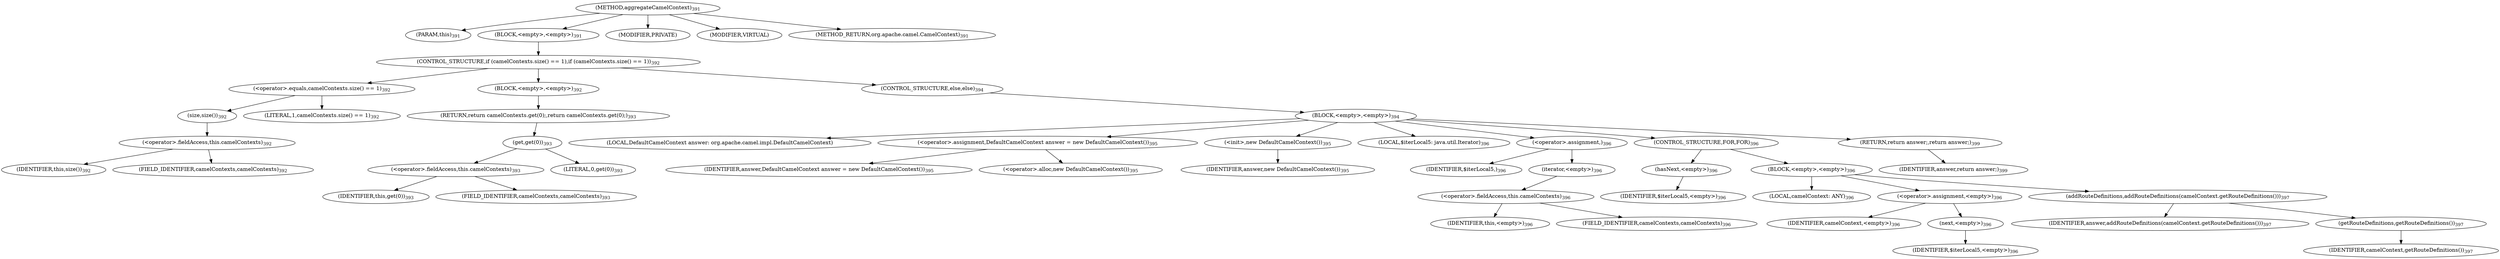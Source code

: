 digraph "aggregateCamelContext" {  
"1054" [label = <(METHOD,aggregateCamelContext)<SUB>391</SUB>> ]
"1055" [label = <(PARAM,this)<SUB>391</SUB>> ]
"1056" [label = <(BLOCK,&lt;empty&gt;,&lt;empty&gt;)<SUB>391</SUB>> ]
"1057" [label = <(CONTROL_STRUCTURE,if (camelContexts.size() == 1),if (camelContexts.size() == 1))<SUB>392</SUB>> ]
"1058" [label = <(&lt;operator&gt;.equals,camelContexts.size() == 1)<SUB>392</SUB>> ]
"1059" [label = <(size,size())<SUB>392</SUB>> ]
"1060" [label = <(&lt;operator&gt;.fieldAccess,this.camelContexts)<SUB>392</SUB>> ]
"1061" [label = <(IDENTIFIER,this,size())<SUB>392</SUB>> ]
"1062" [label = <(FIELD_IDENTIFIER,camelContexts,camelContexts)<SUB>392</SUB>> ]
"1063" [label = <(LITERAL,1,camelContexts.size() == 1)<SUB>392</SUB>> ]
"1064" [label = <(BLOCK,&lt;empty&gt;,&lt;empty&gt;)<SUB>392</SUB>> ]
"1065" [label = <(RETURN,return camelContexts.get(0);,return camelContexts.get(0);)<SUB>393</SUB>> ]
"1066" [label = <(get,get(0))<SUB>393</SUB>> ]
"1067" [label = <(&lt;operator&gt;.fieldAccess,this.camelContexts)<SUB>393</SUB>> ]
"1068" [label = <(IDENTIFIER,this,get(0))<SUB>393</SUB>> ]
"1069" [label = <(FIELD_IDENTIFIER,camelContexts,camelContexts)<SUB>393</SUB>> ]
"1070" [label = <(LITERAL,0,get(0))<SUB>393</SUB>> ]
"1071" [label = <(CONTROL_STRUCTURE,else,else)<SUB>394</SUB>> ]
"1072" [label = <(BLOCK,&lt;empty&gt;,&lt;empty&gt;)<SUB>394</SUB>> ]
"70" [label = <(LOCAL,DefaultCamelContext answer: org.apache.camel.impl.DefaultCamelContext)> ]
"1073" [label = <(&lt;operator&gt;.assignment,DefaultCamelContext answer = new DefaultCamelContext())<SUB>395</SUB>> ]
"1074" [label = <(IDENTIFIER,answer,DefaultCamelContext answer = new DefaultCamelContext())<SUB>395</SUB>> ]
"1075" [label = <(&lt;operator&gt;.alloc,new DefaultCamelContext())<SUB>395</SUB>> ]
"1076" [label = <(&lt;init&gt;,new DefaultCamelContext())<SUB>395</SUB>> ]
"69" [label = <(IDENTIFIER,answer,new DefaultCamelContext())<SUB>395</SUB>> ]
"1077" [label = <(LOCAL,$iterLocal5: java.util.Iterator)<SUB>396</SUB>> ]
"1078" [label = <(&lt;operator&gt;.assignment,)<SUB>396</SUB>> ]
"1079" [label = <(IDENTIFIER,$iterLocal5,)<SUB>396</SUB>> ]
"1080" [label = <(iterator,&lt;empty&gt;)<SUB>396</SUB>> ]
"1081" [label = <(&lt;operator&gt;.fieldAccess,this.camelContexts)<SUB>396</SUB>> ]
"1082" [label = <(IDENTIFIER,this,&lt;empty&gt;)<SUB>396</SUB>> ]
"1083" [label = <(FIELD_IDENTIFIER,camelContexts,camelContexts)<SUB>396</SUB>> ]
"1084" [label = <(CONTROL_STRUCTURE,FOR,FOR)<SUB>396</SUB>> ]
"1085" [label = <(hasNext,&lt;empty&gt;)<SUB>396</SUB>> ]
"1086" [label = <(IDENTIFIER,$iterLocal5,&lt;empty&gt;)<SUB>396</SUB>> ]
"1087" [label = <(BLOCK,&lt;empty&gt;,&lt;empty&gt;)<SUB>396</SUB>> ]
"1088" [label = <(LOCAL,camelContext: ANY)<SUB>396</SUB>> ]
"1089" [label = <(&lt;operator&gt;.assignment,&lt;empty&gt;)<SUB>396</SUB>> ]
"1090" [label = <(IDENTIFIER,camelContext,&lt;empty&gt;)<SUB>396</SUB>> ]
"1091" [label = <(next,&lt;empty&gt;)<SUB>396</SUB>> ]
"1092" [label = <(IDENTIFIER,$iterLocal5,&lt;empty&gt;)<SUB>396</SUB>> ]
"1093" [label = <(addRouteDefinitions,addRouteDefinitions(camelContext.getRouteDefinitions()))<SUB>397</SUB>> ]
"1094" [label = <(IDENTIFIER,answer,addRouteDefinitions(camelContext.getRouteDefinitions()))<SUB>397</SUB>> ]
"1095" [label = <(getRouteDefinitions,getRouteDefinitions())<SUB>397</SUB>> ]
"1096" [label = <(IDENTIFIER,camelContext,getRouteDefinitions())<SUB>397</SUB>> ]
"1097" [label = <(RETURN,return answer;,return answer;)<SUB>399</SUB>> ]
"1098" [label = <(IDENTIFIER,answer,return answer;)<SUB>399</SUB>> ]
"1099" [label = <(MODIFIER,PRIVATE)> ]
"1100" [label = <(MODIFIER,VIRTUAL)> ]
"1101" [label = <(METHOD_RETURN,org.apache.camel.CamelContext)<SUB>391</SUB>> ]
  "1054" -> "1055" 
  "1054" -> "1056" 
  "1054" -> "1099" 
  "1054" -> "1100" 
  "1054" -> "1101" 
  "1056" -> "1057" 
  "1057" -> "1058" 
  "1057" -> "1064" 
  "1057" -> "1071" 
  "1058" -> "1059" 
  "1058" -> "1063" 
  "1059" -> "1060" 
  "1060" -> "1061" 
  "1060" -> "1062" 
  "1064" -> "1065" 
  "1065" -> "1066" 
  "1066" -> "1067" 
  "1066" -> "1070" 
  "1067" -> "1068" 
  "1067" -> "1069" 
  "1071" -> "1072" 
  "1072" -> "70" 
  "1072" -> "1073" 
  "1072" -> "1076" 
  "1072" -> "1077" 
  "1072" -> "1078" 
  "1072" -> "1084" 
  "1072" -> "1097" 
  "1073" -> "1074" 
  "1073" -> "1075" 
  "1076" -> "69" 
  "1078" -> "1079" 
  "1078" -> "1080" 
  "1080" -> "1081" 
  "1081" -> "1082" 
  "1081" -> "1083" 
  "1084" -> "1085" 
  "1084" -> "1087" 
  "1085" -> "1086" 
  "1087" -> "1088" 
  "1087" -> "1089" 
  "1087" -> "1093" 
  "1089" -> "1090" 
  "1089" -> "1091" 
  "1091" -> "1092" 
  "1093" -> "1094" 
  "1093" -> "1095" 
  "1095" -> "1096" 
  "1097" -> "1098" 
}
